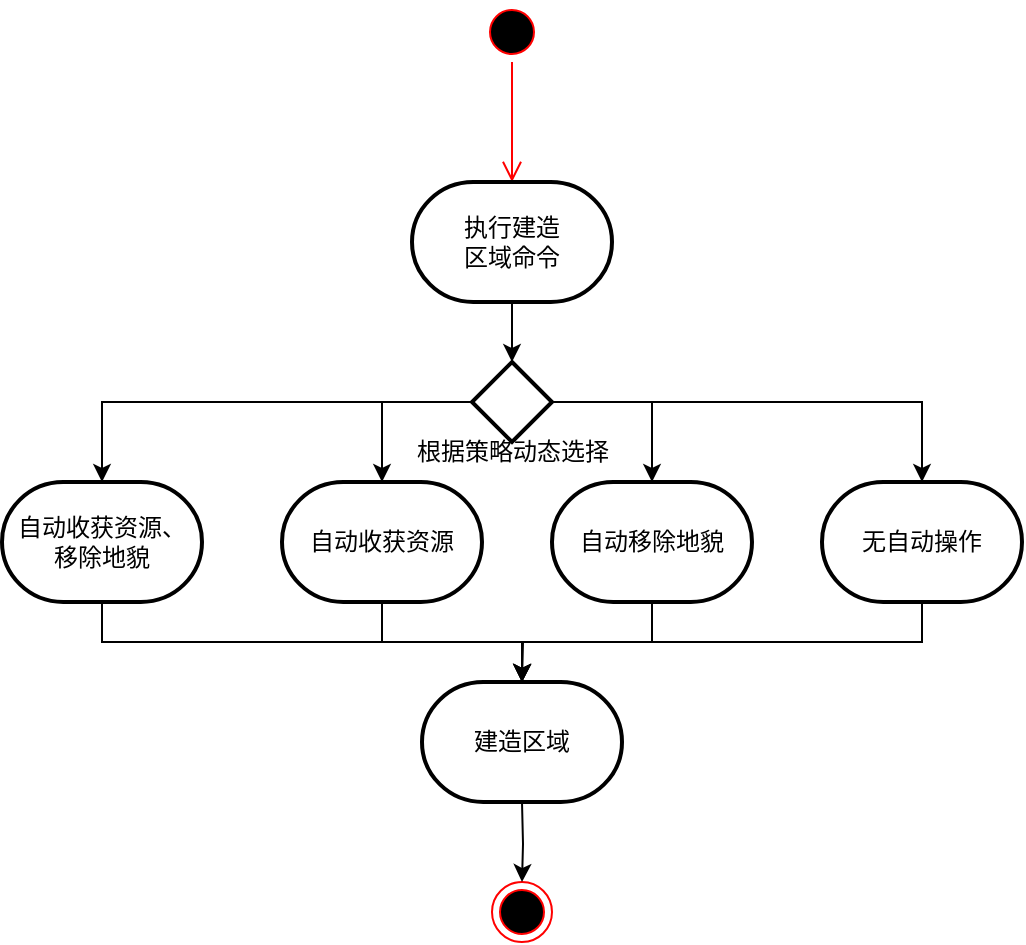 <mxfile version="22.1.16" type="device">
  <diagram name="Page-1" id="80Xx5_V7AYoYYCBFcPBS">
    <mxGraphModel dx="627" dy="518" grid="1" gridSize="10" guides="1" tooltips="1" connect="1" arrows="1" fold="1" page="1" pageScale="1" pageWidth="850" pageHeight="1100" math="0" shadow="0">
      <root>
        <mxCell id="0" />
        <mxCell id="1" parent="0" />
        <mxCell id="6V_RxtZbmtCBJ1EOpkRF-320" value="" style="ellipse;html=1;shape=startState;fillColor=#000000;strokeColor=#ff0000;" vertex="1" parent="1">
          <mxGeometry x="280" y="10" width="30" height="30" as="geometry" />
        </mxCell>
        <mxCell id="6V_RxtZbmtCBJ1EOpkRF-321" value="" style="edgeStyle=orthogonalEdgeStyle;html=1;verticalAlign=bottom;endArrow=open;endSize=8;strokeColor=#ff0000;rounded=0;" edge="1" parent="1" source="6V_RxtZbmtCBJ1EOpkRF-320">
          <mxGeometry relative="1" as="geometry">
            <mxPoint x="295" y="100" as="targetPoint" />
          </mxGeometry>
        </mxCell>
        <mxCell id="6V_RxtZbmtCBJ1EOpkRF-352" value="" style="ellipse;html=1;shape=endState;fillColor=#000000;strokeColor=#ff0000;" vertex="1" parent="1">
          <mxGeometry x="285" y="450" width="30" height="30" as="geometry" />
        </mxCell>
        <mxCell id="6V_RxtZbmtCBJ1EOpkRF-395" style="edgeStyle=orthogonalEdgeStyle;rounded=0;orthogonalLoop=1;jettySize=auto;html=1;exitX=0.5;exitY=1;exitDx=0;exitDy=0;exitPerimeter=0;entryX=0.5;entryY=0;entryDx=0;entryDy=0;" edge="1" parent="1" target="6V_RxtZbmtCBJ1EOpkRF-352">
          <mxGeometry relative="1" as="geometry">
            <mxPoint x="300.0" y="410" as="sourcePoint" />
          </mxGeometry>
        </mxCell>
        <mxCell id="6V_RxtZbmtCBJ1EOpkRF-399" value="执行建造&lt;br&gt;区域命令" style="strokeWidth=2;html=1;shape=mxgraph.flowchart.terminator;whiteSpace=wrap;" vertex="1" parent="1">
          <mxGeometry x="245" y="100" width="100" height="60" as="geometry" />
        </mxCell>
        <mxCell id="6V_RxtZbmtCBJ1EOpkRF-401" value="建造区域" style="strokeWidth=2;html=1;shape=mxgraph.flowchart.terminator;whiteSpace=wrap;" vertex="1" parent="1">
          <mxGeometry x="250" y="350" width="100" height="60" as="geometry" />
        </mxCell>
        <mxCell id="6V_RxtZbmtCBJ1EOpkRF-446" style="edgeStyle=orthogonalEdgeStyle;rounded=0;orthogonalLoop=1;jettySize=auto;html=1;exitX=0.5;exitY=1;exitDx=0;exitDy=0;exitPerimeter=0;" edge="1" parent="1" source="6V_RxtZbmtCBJ1EOpkRF-402">
          <mxGeometry relative="1" as="geometry">
            <mxPoint x="300.0" y="350" as="targetPoint" />
          </mxGeometry>
        </mxCell>
        <mxCell id="6V_RxtZbmtCBJ1EOpkRF-402" value="无自动操作" style="strokeWidth=2;html=1;shape=mxgraph.flowchart.terminator;whiteSpace=wrap;" vertex="1" parent="1">
          <mxGeometry x="450" y="250" width="100" height="60" as="geometry" />
        </mxCell>
        <mxCell id="6V_RxtZbmtCBJ1EOpkRF-403" value="自动收获资源、&lt;br&gt;移除地貌" style="strokeWidth=2;html=1;shape=mxgraph.flowchart.terminator;whiteSpace=wrap;" vertex="1" parent="1">
          <mxGeometry x="40" y="250" width="100" height="60" as="geometry" />
        </mxCell>
        <mxCell id="6V_RxtZbmtCBJ1EOpkRF-404" value="自动收获资源" style="strokeWidth=2;html=1;shape=mxgraph.flowchart.terminator;whiteSpace=wrap;" vertex="1" parent="1">
          <mxGeometry x="180" y="250" width="100" height="60" as="geometry" />
        </mxCell>
        <mxCell id="6V_RxtZbmtCBJ1EOpkRF-405" value="自动移除地貌" style="strokeWidth=2;html=1;shape=mxgraph.flowchart.terminator;whiteSpace=wrap;" vertex="1" parent="1">
          <mxGeometry x="315" y="250" width="100" height="60" as="geometry" />
        </mxCell>
        <mxCell id="6V_RxtZbmtCBJ1EOpkRF-436" value="" style="strokeWidth=2;html=1;shape=mxgraph.flowchart.decision;whiteSpace=wrap;" vertex="1" parent="1">
          <mxGeometry x="275" y="190" width="40" height="40" as="geometry" />
        </mxCell>
        <mxCell id="6V_RxtZbmtCBJ1EOpkRF-437" style="edgeStyle=orthogonalEdgeStyle;rounded=0;orthogonalLoop=1;jettySize=auto;html=1;exitX=0.5;exitY=1;exitDx=0;exitDy=0;exitPerimeter=0;entryX=0.5;entryY=0;entryDx=0;entryDy=0;entryPerimeter=0;" edge="1" parent="1" source="6V_RxtZbmtCBJ1EOpkRF-399" target="6V_RxtZbmtCBJ1EOpkRF-436">
          <mxGeometry relative="1" as="geometry" />
        </mxCell>
        <mxCell id="6V_RxtZbmtCBJ1EOpkRF-438" style="edgeStyle=orthogonalEdgeStyle;rounded=0;orthogonalLoop=1;jettySize=auto;html=1;exitX=0;exitY=0.5;exitDx=0;exitDy=0;exitPerimeter=0;entryX=0.5;entryY=0;entryDx=0;entryDy=0;entryPerimeter=0;" edge="1" parent="1" source="6V_RxtZbmtCBJ1EOpkRF-436" target="6V_RxtZbmtCBJ1EOpkRF-403">
          <mxGeometry relative="1" as="geometry" />
        </mxCell>
        <mxCell id="6V_RxtZbmtCBJ1EOpkRF-439" style="edgeStyle=orthogonalEdgeStyle;rounded=0;orthogonalLoop=1;jettySize=auto;html=1;exitX=0;exitY=0.5;exitDx=0;exitDy=0;exitPerimeter=0;entryX=0.5;entryY=0;entryDx=0;entryDy=0;entryPerimeter=0;" edge="1" parent="1" source="6V_RxtZbmtCBJ1EOpkRF-436" target="6V_RxtZbmtCBJ1EOpkRF-404">
          <mxGeometry relative="1" as="geometry" />
        </mxCell>
        <mxCell id="6V_RxtZbmtCBJ1EOpkRF-440" style="edgeStyle=orthogonalEdgeStyle;rounded=0;orthogonalLoop=1;jettySize=auto;html=1;exitX=1;exitY=0.5;exitDx=0;exitDy=0;exitPerimeter=0;entryX=0.5;entryY=0;entryDx=0;entryDy=0;entryPerimeter=0;" edge="1" parent="1" source="6V_RxtZbmtCBJ1EOpkRF-436" target="6V_RxtZbmtCBJ1EOpkRF-405">
          <mxGeometry relative="1" as="geometry" />
        </mxCell>
        <mxCell id="6V_RxtZbmtCBJ1EOpkRF-441" style="edgeStyle=orthogonalEdgeStyle;rounded=0;orthogonalLoop=1;jettySize=auto;html=1;exitX=1;exitY=0.5;exitDx=0;exitDy=0;exitPerimeter=0;entryX=0.5;entryY=0;entryDx=0;entryDy=0;entryPerimeter=0;" edge="1" parent="1" source="6V_RxtZbmtCBJ1EOpkRF-436" target="6V_RxtZbmtCBJ1EOpkRF-402">
          <mxGeometry relative="1" as="geometry" />
        </mxCell>
        <mxCell id="6V_RxtZbmtCBJ1EOpkRF-442" value="根据策略动态选择" style="text;html=1;align=center;verticalAlign=middle;resizable=0;points=[];autosize=1;strokeColor=none;fillColor=none;" vertex="1" parent="1">
          <mxGeometry x="235" y="220" width="120" height="30" as="geometry" />
        </mxCell>
        <mxCell id="6V_RxtZbmtCBJ1EOpkRF-443" style="edgeStyle=orthogonalEdgeStyle;rounded=0;orthogonalLoop=1;jettySize=auto;html=1;exitX=0.5;exitY=1;exitDx=0;exitDy=0;exitPerimeter=0;entryX=0.5;entryY=0;entryDx=0;entryDy=0;entryPerimeter=0;" edge="1" parent="1" source="6V_RxtZbmtCBJ1EOpkRF-403" target="6V_RxtZbmtCBJ1EOpkRF-401">
          <mxGeometry relative="1" as="geometry" />
        </mxCell>
        <mxCell id="6V_RxtZbmtCBJ1EOpkRF-444" style="edgeStyle=orthogonalEdgeStyle;rounded=0;orthogonalLoop=1;jettySize=auto;html=1;exitX=0.5;exitY=1;exitDx=0;exitDy=0;exitPerimeter=0;entryX=0.5;entryY=0;entryDx=0;entryDy=0;entryPerimeter=0;" edge="1" parent="1" source="6V_RxtZbmtCBJ1EOpkRF-404" target="6V_RxtZbmtCBJ1EOpkRF-401">
          <mxGeometry relative="1" as="geometry" />
        </mxCell>
        <mxCell id="6V_RxtZbmtCBJ1EOpkRF-445" style="edgeStyle=orthogonalEdgeStyle;rounded=0;orthogonalLoop=1;jettySize=auto;html=1;exitX=0.5;exitY=1;exitDx=0;exitDy=0;exitPerimeter=0;entryX=0.5;entryY=0;entryDx=0;entryDy=0;entryPerimeter=0;" edge="1" parent="1" source="6V_RxtZbmtCBJ1EOpkRF-405" target="6V_RxtZbmtCBJ1EOpkRF-401">
          <mxGeometry relative="1" as="geometry" />
        </mxCell>
      </root>
    </mxGraphModel>
  </diagram>
</mxfile>
